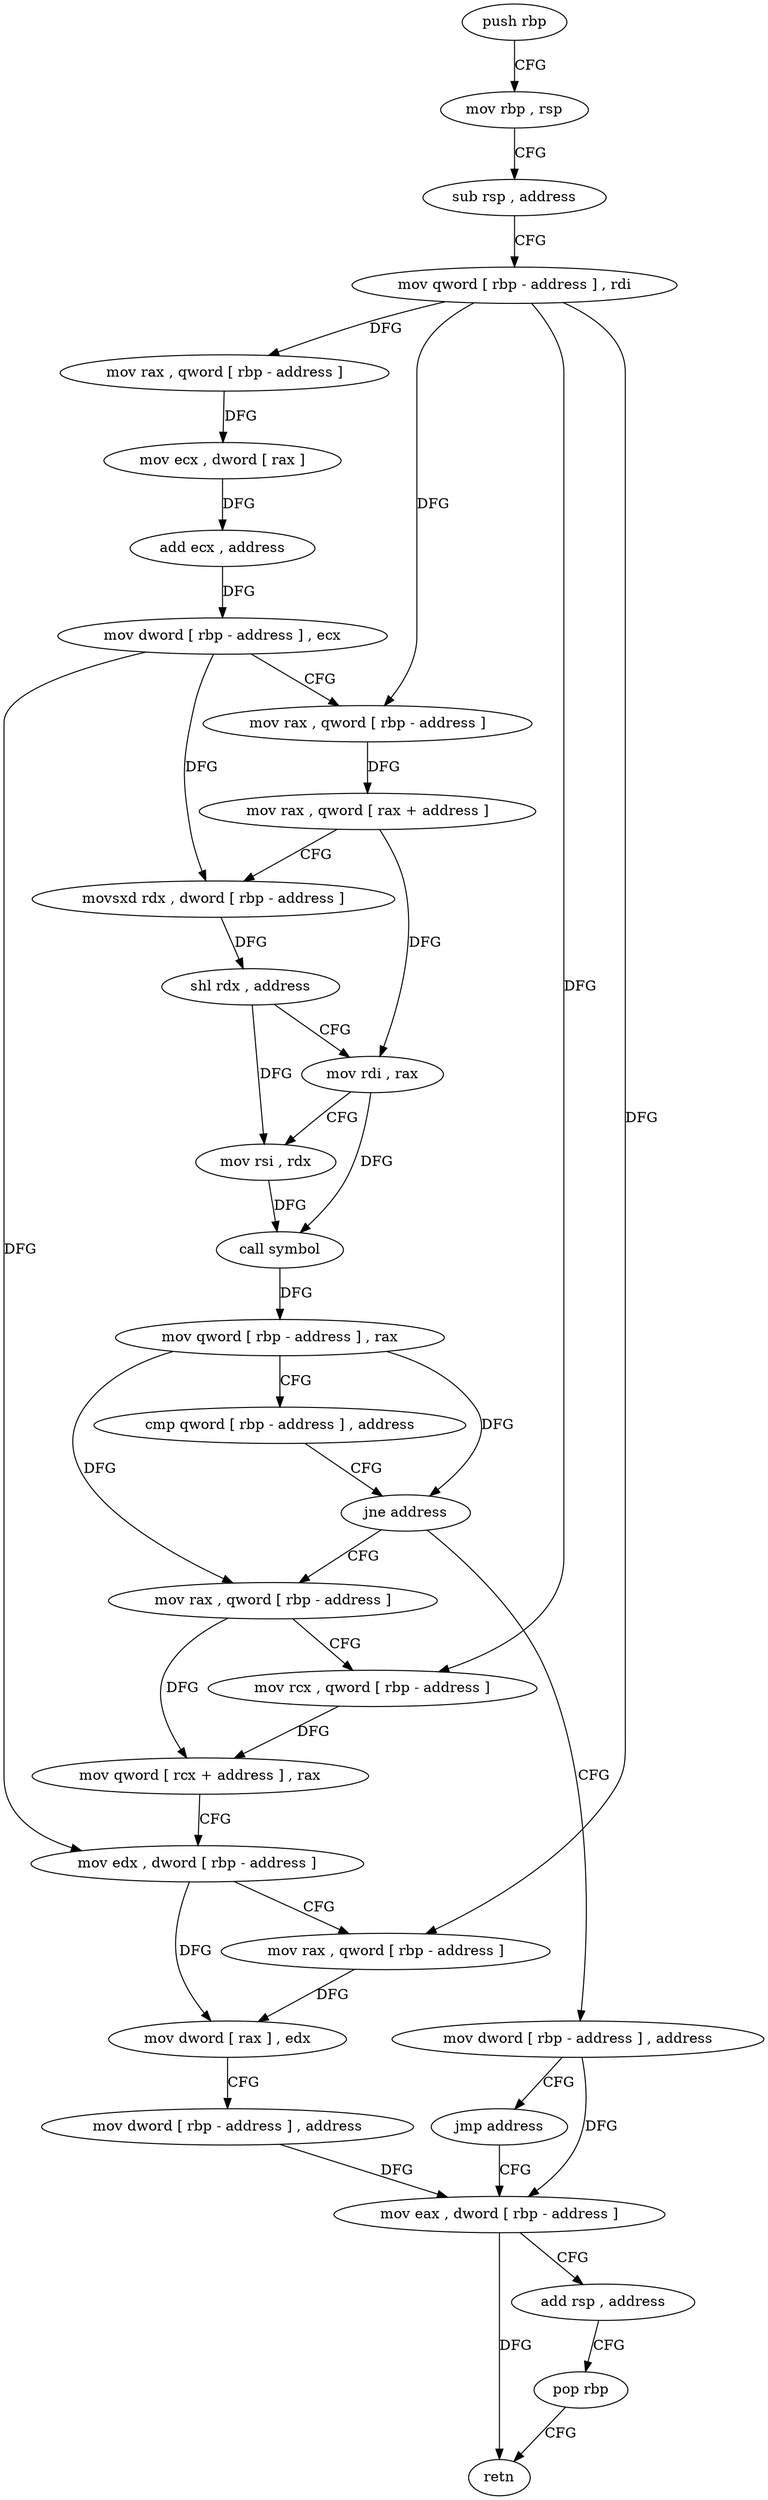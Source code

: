 digraph "func" {
"369056" [label = "push rbp" ]
"369057" [label = "mov rbp , rsp" ]
"369060" [label = "sub rsp , address" ]
"369064" [label = "mov qword [ rbp - address ] , rdi" ]
"369068" [label = "mov rax , qword [ rbp - address ]" ]
"369072" [label = "mov ecx , dword [ rax ]" ]
"369074" [label = "add ecx , address" ]
"369077" [label = "mov dword [ rbp - address ] , ecx" ]
"369080" [label = "mov rax , qword [ rbp - address ]" ]
"369084" [label = "mov rax , qword [ rax + address ]" ]
"369088" [label = "movsxd rdx , dword [ rbp - address ]" ]
"369092" [label = "shl rdx , address" ]
"369096" [label = "mov rdi , rax" ]
"369099" [label = "mov rsi , rdx" ]
"369102" [label = "call symbol" ]
"369107" [label = "mov qword [ rbp - address ] , rax" ]
"369111" [label = "cmp qword [ rbp - address ] , address" ]
"369116" [label = "jne address" ]
"369134" [label = "mov rax , qword [ rbp - address ]" ]
"369122" [label = "mov dword [ rbp - address ] , address" ]
"369138" [label = "mov rcx , qword [ rbp - address ]" ]
"369142" [label = "mov qword [ rcx + address ] , rax" ]
"369146" [label = "mov edx , dword [ rbp - address ]" ]
"369149" [label = "mov rax , qword [ rbp - address ]" ]
"369153" [label = "mov dword [ rax ] , edx" ]
"369155" [label = "mov dword [ rbp - address ] , address" ]
"369162" [label = "mov eax , dword [ rbp - address ]" ]
"369129" [label = "jmp address" ]
"369165" [label = "add rsp , address" ]
"369169" [label = "pop rbp" ]
"369170" [label = "retn" ]
"369056" -> "369057" [ label = "CFG" ]
"369057" -> "369060" [ label = "CFG" ]
"369060" -> "369064" [ label = "CFG" ]
"369064" -> "369068" [ label = "DFG" ]
"369064" -> "369080" [ label = "DFG" ]
"369064" -> "369138" [ label = "DFG" ]
"369064" -> "369149" [ label = "DFG" ]
"369068" -> "369072" [ label = "DFG" ]
"369072" -> "369074" [ label = "DFG" ]
"369074" -> "369077" [ label = "DFG" ]
"369077" -> "369080" [ label = "CFG" ]
"369077" -> "369088" [ label = "DFG" ]
"369077" -> "369146" [ label = "DFG" ]
"369080" -> "369084" [ label = "DFG" ]
"369084" -> "369088" [ label = "CFG" ]
"369084" -> "369096" [ label = "DFG" ]
"369088" -> "369092" [ label = "DFG" ]
"369092" -> "369096" [ label = "CFG" ]
"369092" -> "369099" [ label = "DFG" ]
"369096" -> "369099" [ label = "CFG" ]
"369096" -> "369102" [ label = "DFG" ]
"369099" -> "369102" [ label = "DFG" ]
"369102" -> "369107" [ label = "DFG" ]
"369107" -> "369111" [ label = "CFG" ]
"369107" -> "369116" [ label = "DFG" ]
"369107" -> "369134" [ label = "DFG" ]
"369111" -> "369116" [ label = "CFG" ]
"369116" -> "369134" [ label = "CFG" ]
"369116" -> "369122" [ label = "CFG" ]
"369134" -> "369138" [ label = "CFG" ]
"369134" -> "369142" [ label = "DFG" ]
"369122" -> "369129" [ label = "CFG" ]
"369122" -> "369162" [ label = "DFG" ]
"369138" -> "369142" [ label = "DFG" ]
"369142" -> "369146" [ label = "CFG" ]
"369146" -> "369149" [ label = "CFG" ]
"369146" -> "369153" [ label = "DFG" ]
"369149" -> "369153" [ label = "DFG" ]
"369153" -> "369155" [ label = "CFG" ]
"369155" -> "369162" [ label = "DFG" ]
"369162" -> "369165" [ label = "CFG" ]
"369162" -> "369170" [ label = "DFG" ]
"369129" -> "369162" [ label = "CFG" ]
"369165" -> "369169" [ label = "CFG" ]
"369169" -> "369170" [ label = "CFG" ]
}
